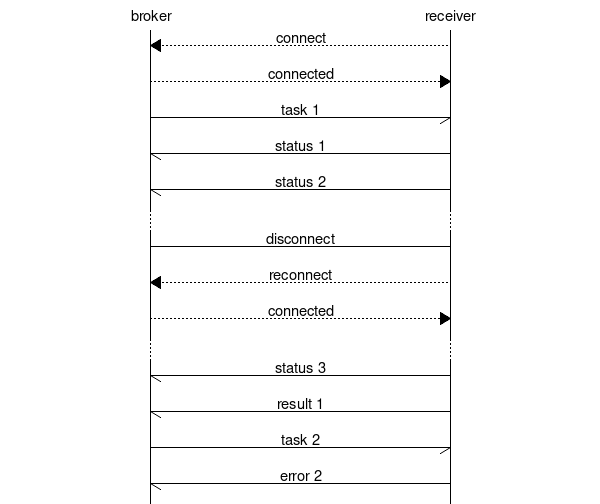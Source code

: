 msc {
    broker, receiver;

    broker<<receiver[label="connect"];
    broker>>receiver[label="connected"];
    broker->receiver[label="task 1"];
    broker<-receiver[label="status 1"];
    broker<-receiver[label="status 2"];
    ...;
    broker--receiver[label="disconnect"];
    broker<<receiver[label="reconnect"];
    broker>>receiver[label="connected"];
    ...;
    broker<-receiver[label="status 3"];
    broker<-receiver[label="result 1"];

    broker->receiver[label="task 2"];
    broker<-receiver[label="error 2"];
}
